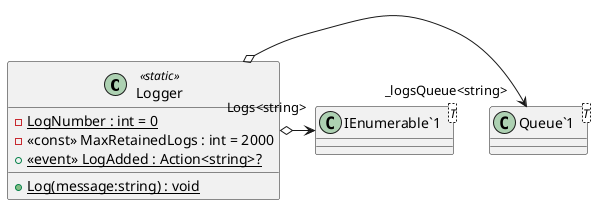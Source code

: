 @startuml
class Logger <<static>> {
    - {static} LogNumber : int = 0
    - <<const>> MaxRetainedLogs : int = 2000
    + {static}  <<event>> LogAdded : Action<string>? 
    + {static} Log(message:string) : void
}
class "Queue`1"<T> {
}
class "IEnumerable`1"<T> {
}
Logger o-> "_logsQueue<string>" "Queue`1"
Logger o-> "Logs<string>" "IEnumerable`1"
@enduml
